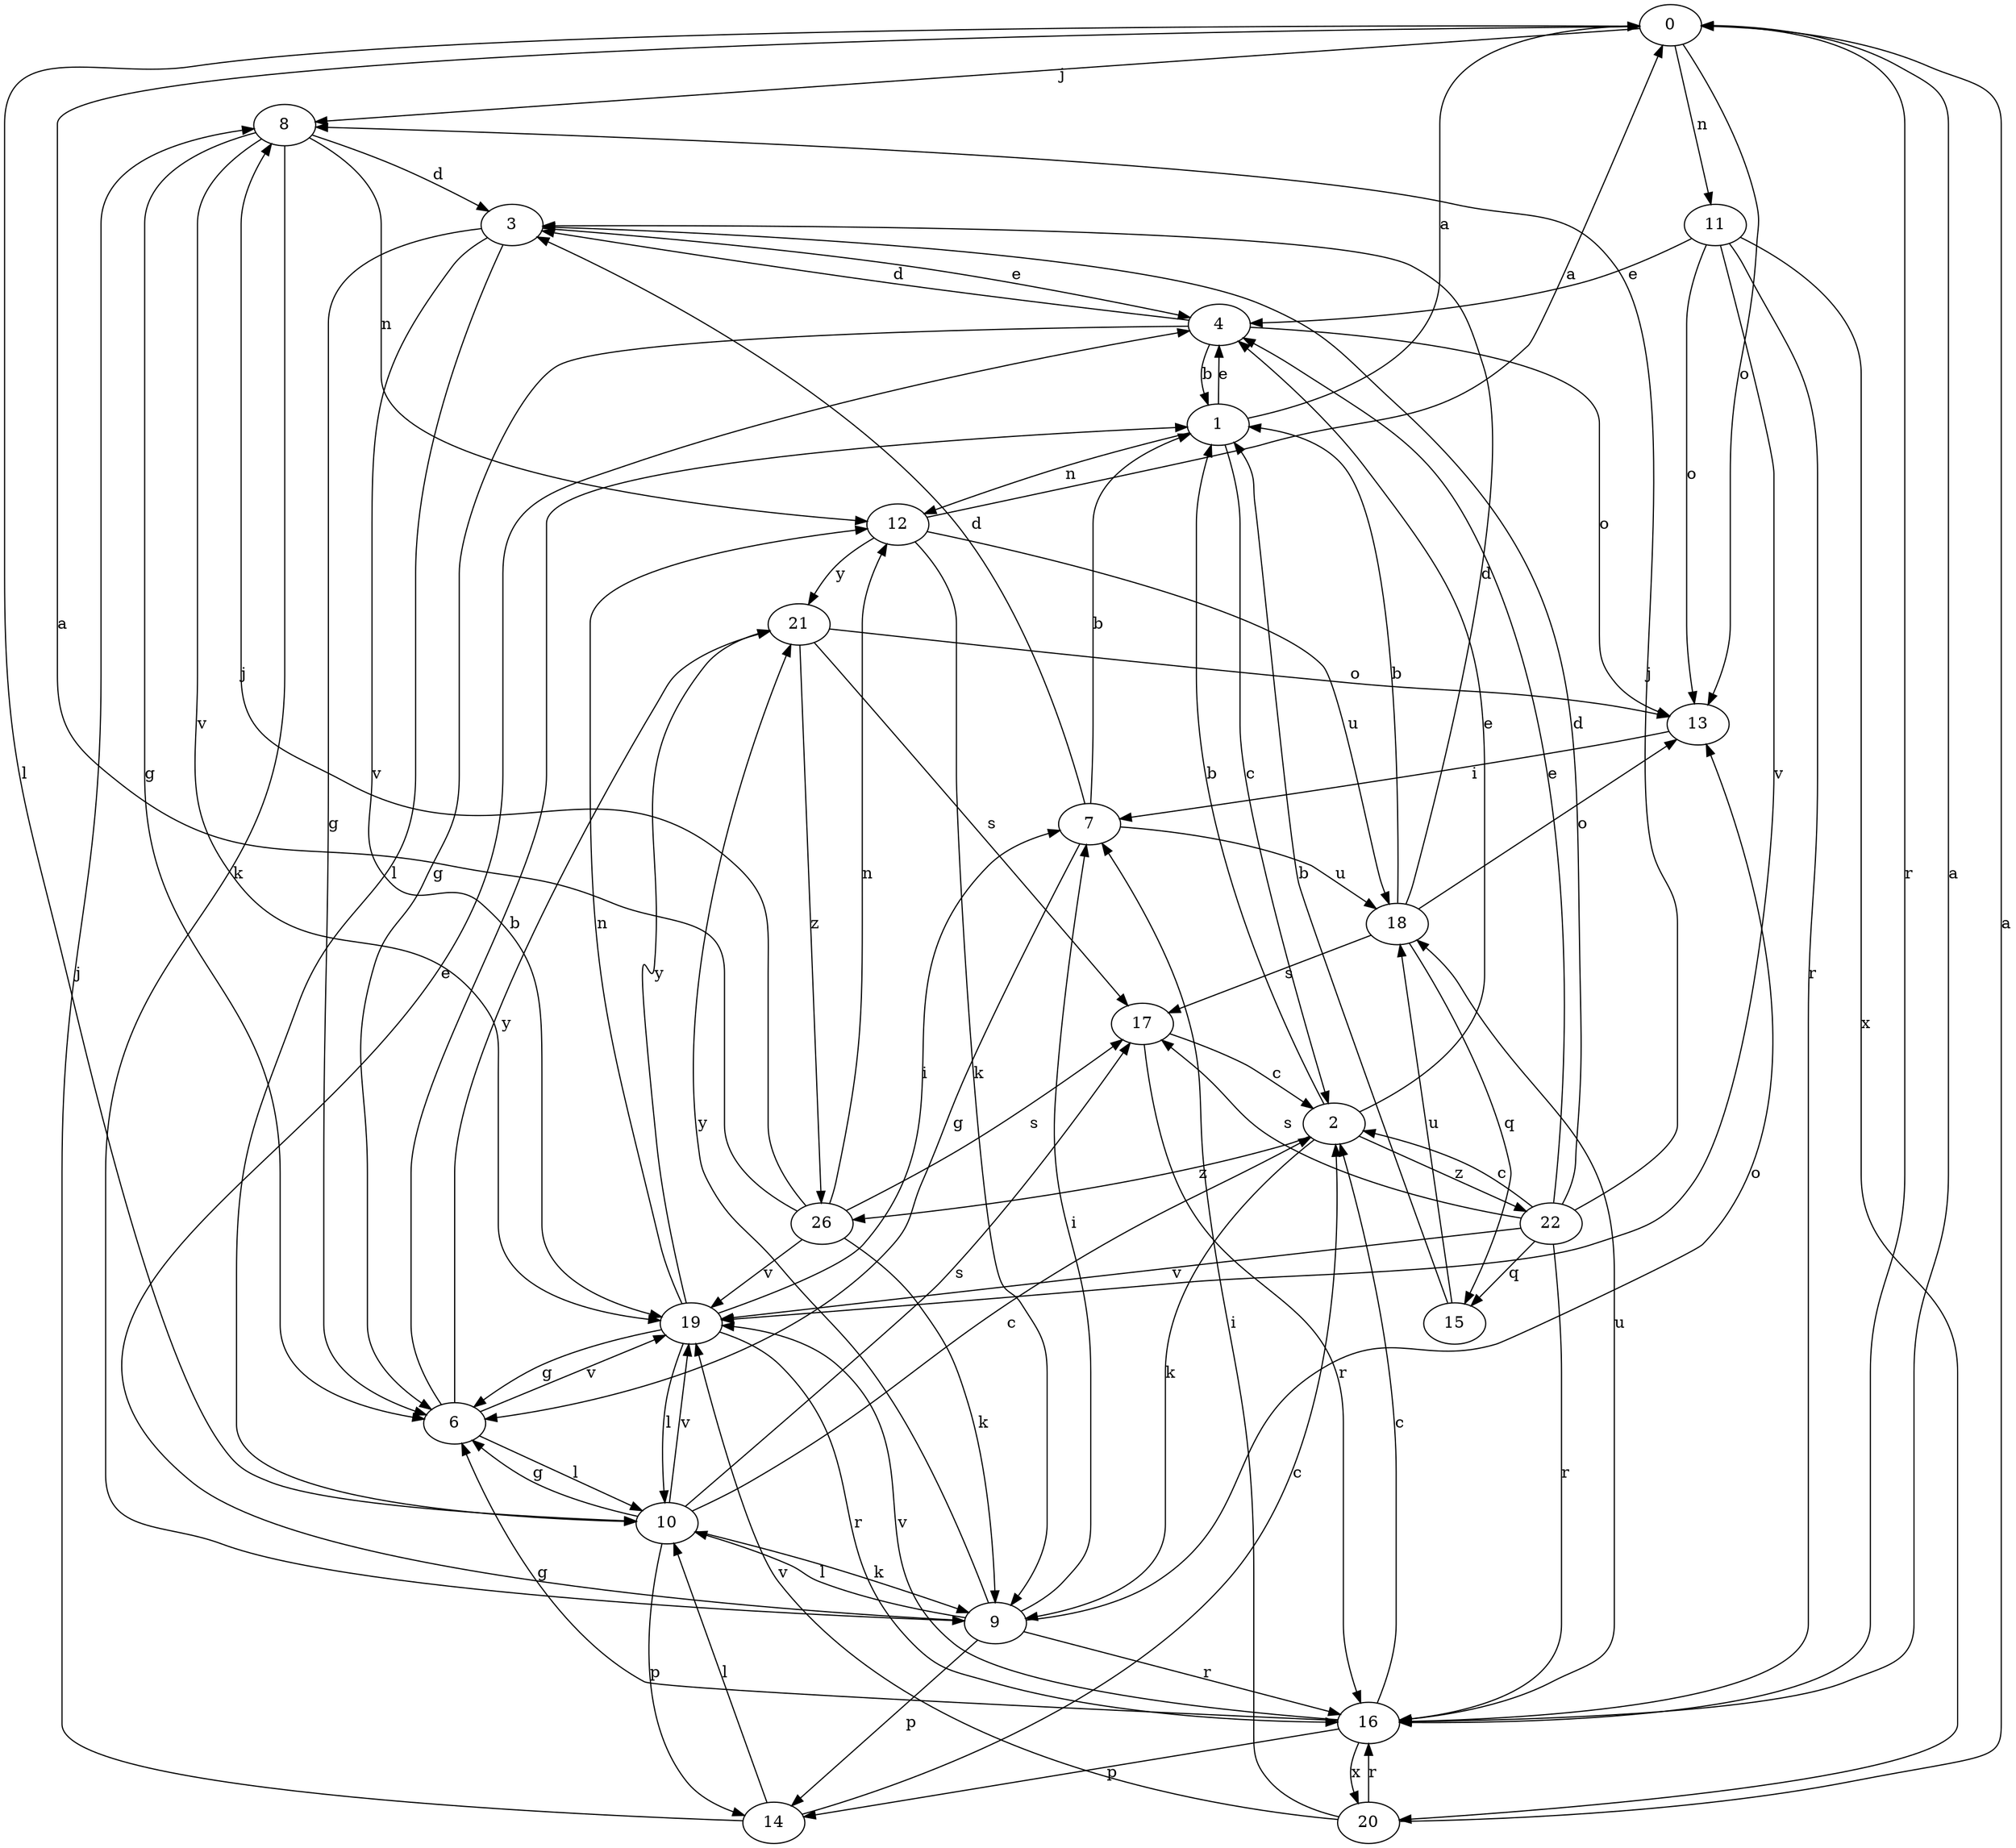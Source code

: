 strict digraph  {
0;
1;
2;
3;
4;
6;
7;
8;
9;
10;
11;
12;
13;
14;
15;
16;
17;
18;
19;
20;
21;
22;
26;
0 -> 8  [label=j];
0 -> 10  [label=l];
0 -> 11  [label=n];
0 -> 13  [label=o];
0 -> 16  [label=r];
1 -> 0  [label=a];
1 -> 2  [label=c];
1 -> 4  [label=e];
1 -> 12  [label=n];
2 -> 1  [label=b];
2 -> 4  [label=e];
2 -> 9  [label=k];
2 -> 22  [label=z];
2 -> 26  [label=z];
3 -> 4  [label=e];
3 -> 6  [label=g];
3 -> 10  [label=l];
3 -> 19  [label=v];
4 -> 1  [label=b];
4 -> 3  [label=d];
4 -> 6  [label=g];
4 -> 13  [label=o];
6 -> 1  [label=b];
6 -> 10  [label=l];
6 -> 19  [label=v];
6 -> 21  [label=y];
7 -> 1  [label=b];
7 -> 3  [label=d];
7 -> 6  [label=g];
7 -> 18  [label=u];
8 -> 3  [label=d];
8 -> 6  [label=g];
8 -> 9  [label=k];
8 -> 12  [label=n];
8 -> 19  [label=v];
9 -> 4  [label=e];
9 -> 7  [label=i];
9 -> 10  [label=l];
9 -> 13  [label=o];
9 -> 14  [label=p];
9 -> 16  [label=r];
9 -> 21  [label=y];
10 -> 2  [label=c];
10 -> 6  [label=g];
10 -> 9  [label=k];
10 -> 14  [label=p];
10 -> 17  [label=s];
10 -> 19  [label=v];
11 -> 4  [label=e];
11 -> 13  [label=o];
11 -> 16  [label=r];
11 -> 19  [label=v];
11 -> 20  [label=x];
12 -> 0  [label=a];
12 -> 9  [label=k];
12 -> 18  [label=u];
12 -> 21  [label=y];
13 -> 7  [label=i];
14 -> 2  [label=c];
14 -> 8  [label=j];
14 -> 10  [label=l];
15 -> 1  [label=b];
15 -> 18  [label=u];
16 -> 0  [label=a];
16 -> 2  [label=c];
16 -> 6  [label=g];
16 -> 14  [label=p];
16 -> 18  [label=u];
16 -> 19  [label=v];
16 -> 20  [label=x];
17 -> 2  [label=c];
17 -> 16  [label=r];
18 -> 1  [label=b];
18 -> 3  [label=d];
18 -> 13  [label=o];
18 -> 15  [label=q];
18 -> 17  [label=s];
19 -> 6  [label=g];
19 -> 7  [label=i];
19 -> 10  [label=l];
19 -> 12  [label=n];
19 -> 16  [label=r];
19 -> 21  [label=y];
20 -> 0  [label=a];
20 -> 7  [label=i];
20 -> 16  [label=r];
20 -> 19  [label=v];
21 -> 13  [label=o];
21 -> 17  [label=s];
21 -> 26  [label=z];
22 -> 2  [label=c];
22 -> 3  [label=d];
22 -> 4  [label=e];
22 -> 8  [label=j];
22 -> 15  [label=q];
22 -> 16  [label=r];
22 -> 17  [label=s];
22 -> 19  [label=v];
26 -> 0  [label=a];
26 -> 8  [label=j];
26 -> 9  [label=k];
26 -> 12  [label=n];
26 -> 17  [label=s];
26 -> 19  [label=v];
}
